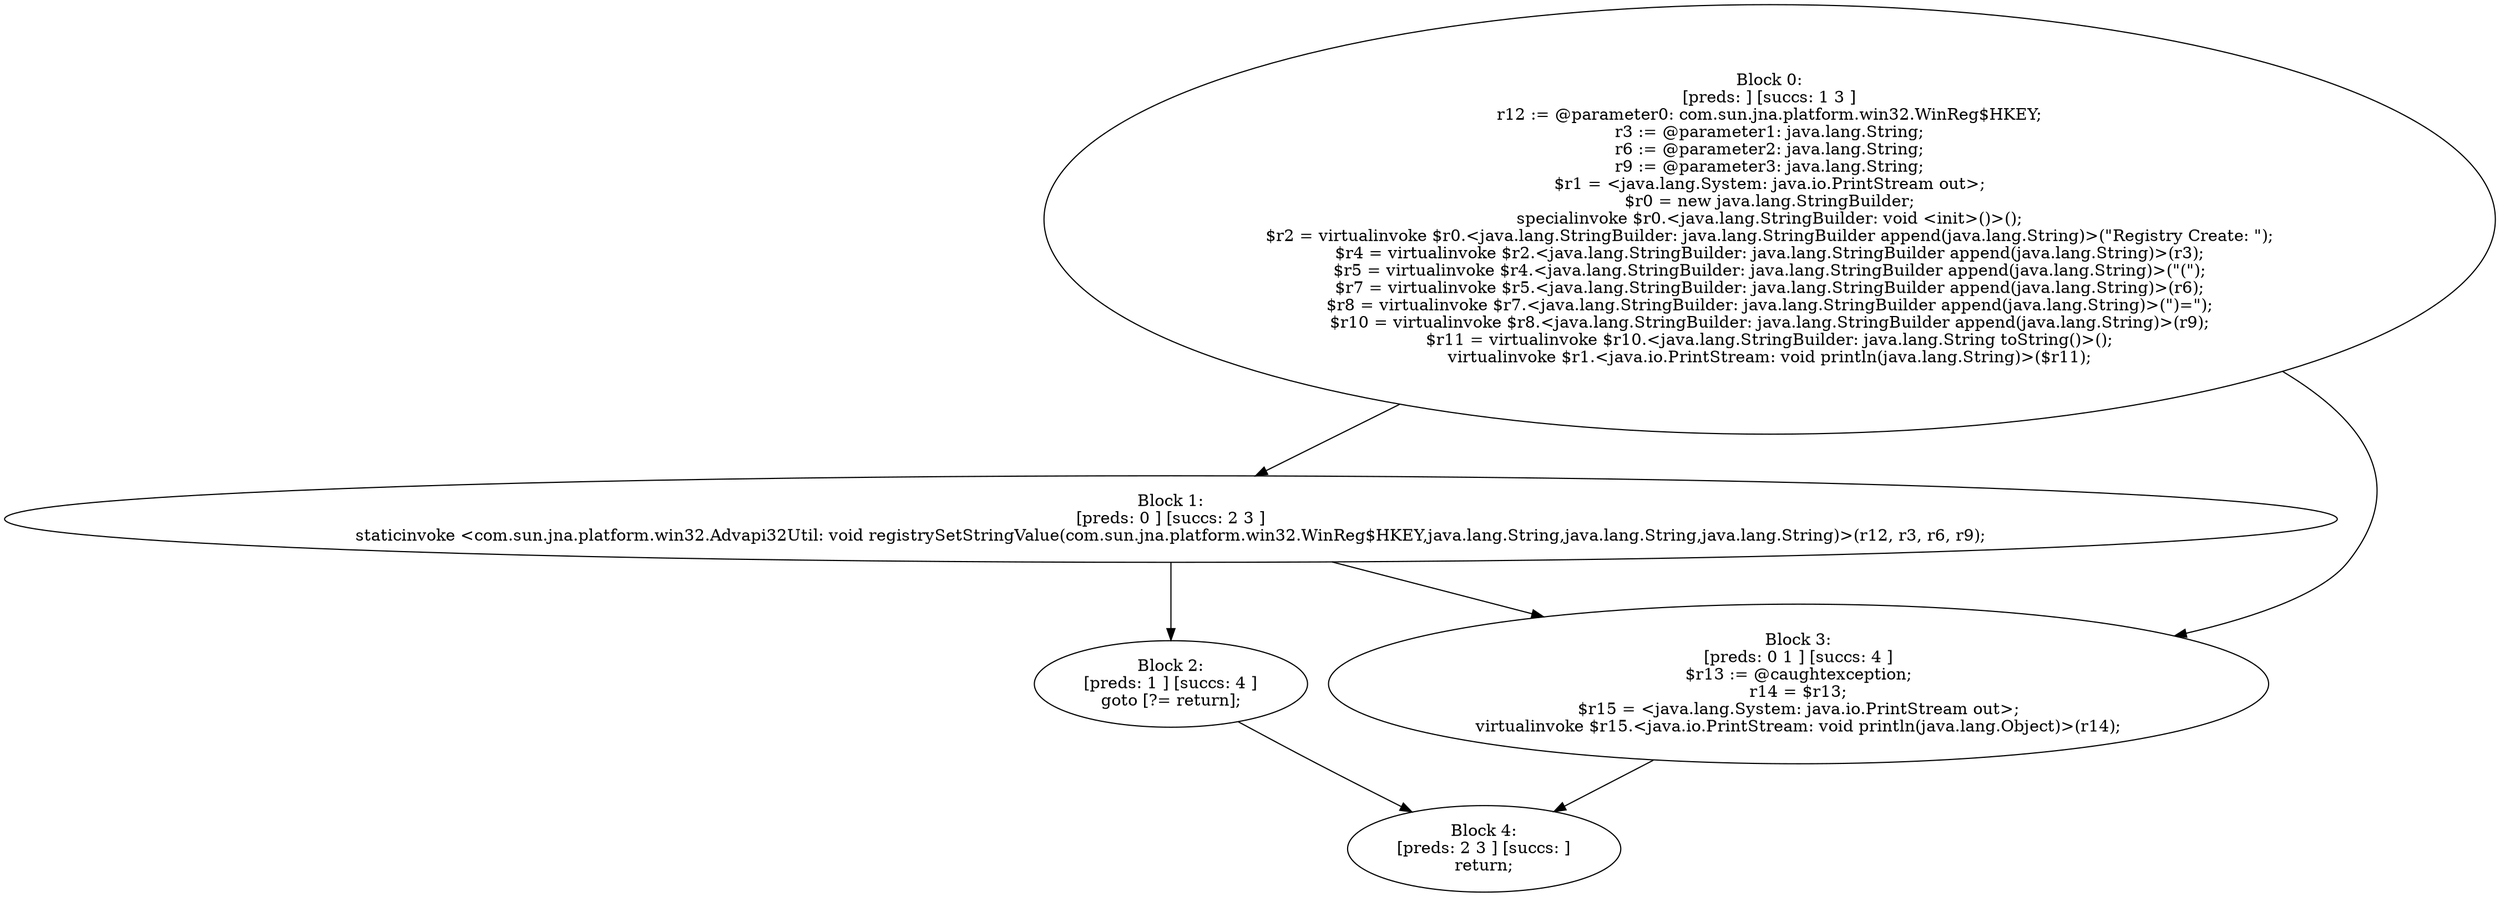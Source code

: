 digraph "unitGraph" {
    "Block 0:
[preds: ] [succs: 1 3 ]
r12 := @parameter0: com.sun.jna.platform.win32.WinReg$HKEY;
r3 := @parameter1: java.lang.String;
r6 := @parameter2: java.lang.String;
r9 := @parameter3: java.lang.String;
$r1 = <java.lang.System: java.io.PrintStream out>;
$r0 = new java.lang.StringBuilder;
specialinvoke $r0.<java.lang.StringBuilder: void <init>()>();
$r2 = virtualinvoke $r0.<java.lang.StringBuilder: java.lang.StringBuilder append(java.lang.String)>(\"Registry Create: \");
$r4 = virtualinvoke $r2.<java.lang.StringBuilder: java.lang.StringBuilder append(java.lang.String)>(r3);
$r5 = virtualinvoke $r4.<java.lang.StringBuilder: java.lang.StringBuilder append(java.lang.String)>(\"(\");
$r7 = virtualinvoke $r5.<java.lang.StringBuilder: java.lang.StringBuilder append(java.lang.String)>(r6);
$r8 = virtualinvoke $r7.<java.lang.StringBuilder: java.lang.StringBuilder append(java.lang.String)>(\")=\");
$r10 = virtualinvoke $r8.<java.lang.StringBuilder: java.lang.StringBuilder append(java.lang.String)>(r9);
$r11 = virtualinvoke $r10.<java.lang.StringBuilder: java.lang.String toString()>();
virtualinvoke $r1.<java.io.PrintStream: void println(java.lang.String)>($r11);
"
    "Block 1:
[preds: 0 ] [succs: 2 3 ]
staticinvoke <com.sun.jna.platform.win32.Advapi32Util: void registrySetStringValue(com.sun.jna.platform.win32.WinReg$HKEY,java.lang.String,java.lang.String,java.lang.String)>(r12, r3, r6, r9);
"
    "Block 2:
[preds: 1 ] [succs: 4 ]
goto [?= return];
"
    "Block 3:
[preds: 0 1 ] [succs: 4 ]
$r13 := @caughtexception;
r14 = $r13;
$r15 = <java.lang.System: java.io.PrintStream out>;
virtualinvoke $r15.<java.io.PrintStream: void println(java.lang.Object)>(r14);
"
    "Block 4:
[preds: 2 3 ] [succs: ]
return;
"
    "Block 0:
[preds: ] [succs: 1 3 ]
r12 := @parameter0: com.sun.jna.platform.win32.WinReg$HKEY;
r3 := @parameter1: java.lang.String;
r6 := @parameter2: java.lang.String;
r9 := @parameter3: java.lang.String;
$r1 = <java.lang.System: java.io.PrintStream out>;
$r0 = new java.lang.StringBuilder;
specialinvoke $r0.<java.lang.StringBuilder: void <init>()>();
$r2 = virtualinvoke $r0.<java.lang.StringBuilder: java.lang.StringBuilder append(java.lang.String)>(\"Registry Create: \");
$r4 = virtualinvoke $r2.<java.lang.StringBuilder: java.lang.StringBuilder append(java.lang.String)>(r3);
$r5 = virtualinvoke $r4.<java.lang.StringBuilder: java.lang.StringBuilder append(java.lang.String)>(\"(\");
$r7 = virtualinvoke $r5.<java.lang.StringBuilder: java.lang.StringBuilder append(java.lang.String)>(r6);
$r8 = virtualinvoke $r7.<java.lang.StringBuilder: java.lang.StringBuilder append(java.lang.String)>(\")=\");
$r10 = virtualinvoke $r8.<java.lang.StringBuilder: java.lang.StringBuilder append(java.lang.String)>(r9);
$r11 = virtualinvoke $r10.<java.lang.StringBuilder: java.lang.String toString()>();
virtualinvoke $r1.<java.io.PrintStream: void println(java.lang.String)>($r11);
"->"Block 1:
[preds: 0 ] [succs: 2 3 ]
staticinvoke <com.sun.jna.platform.win32.Advapi32Util: void registrySetStringValue(com.sun.jna.platform.win32.WinReg$HKEY,java.lang.String,java.lang.String,java.lang.String)>(r12, r3, r6, r9);
";
    "Block 0:
[preds: ] [succs: 1 3 ]
r12 := @parameter0: com.sun.jna.platform.win32.WinReg$HKEY;
r3 := @parameter1: java.lang.String;
r6 := @parameter2: java.lang.String;
r9 := @parameter3: java.lang.String;
$r1 = <java.lang.System: java.io.PrintStream out>;
$r0 = new java.lang.StringBuilder;
specialinvoke $r0.<java.lang.StringBuilder: void <init>()>();
$r2 = virtualinvoke $r0.<java.lang.StringBuilder: java.lang.StringBuilder append(java.lang.String)>(\"Registry Create: \");
$r4 = virtualinvoke $r2.<java.lang.StringBuilder: java.lang.StringBuilder append(java.lang.String)>(r3);
$r5 = virtualinvoke $r4.<java.lang.StringBuilder: java.lang.StringBuilder append(java.lang.String)>(\"(\");
$r7 = virtualinvoke $r5.<java.lang.StringBuilder: java.lang.StringBuilder append(java.lang.String)>(r6);
$r8 = virtualinvoke $r7.<java.lang.StringBuilder: java.lang.StringBuilder append(java.lang.String)>(\")=\");
$r10 = virtualinvoke $r8.<java.lang.StringBuilder: java.lang.StringBuilder append(java.lang.String)>(r9);
$r11 = virtualinvoke $r10.<java.lang.StringBuilder: java.lang.String toString()>();
virtualinvoke $r1.<java.io.PrintStream: void println(java.lang.String)>($r11);
"->"Block 3:
[preds: 0 1 ] [succs: 4 ]
$r13 := @caughtexception;
r14 = $r13;
$r15 = <java.lang.System: java.io.PrintStream out>;
virtualinvoke $r15.<java.io.PrintStream: void println(java.lang.Object)>(r14);
";
    "Block 1:
[preds: 0 ] [succs: 2 3 ]
staticinvoke <com.sun.jna.platform.win32.Advapi32Util: void registrySetStringValue(com.sun.jna.platform.win32.WinReg$HKEY,java.lang.String,java.lang.String,java.lang.String)>(r12, r3, r6, r9);
"->"Block 2:
[preds: 1 ] [succs: 4 ]
goto [?= return];
";
    "Block 1:
[preds: 0 ] [succs: 2 3 ]
staticinvoke <com.sun.jna.platform.win32.Advapi32Util: void registrySetStringValue(com.sun.jna.platform.win32.WinReg$HKEY,java.lang.String,java.lang.String,java.lang.String)>(r12, r3, r6, r9);
"->"Block 3:
[preds: 0 1 ] [succs: 4 ]
$r13 := @caughtexception;
r14 = $r13;
$r15 = <java.lang.System: java.io.PrintStream out>;
virtualinvoke $r15.<java.io.PrintStream: void println(java.lang.Object)>(r14);
";
    "Block 2:
[preds: 1 ] [succs: 4 ]
goto [?= return];
"->"Block 4:
[preds: 2 3 ] [succs: ]
return;
";
    "Block 3:
[preds: 0 1 ] [succs: 4 ]
$r13 := @caughtexception;
r14 = $r13;
$r15 = <java.lang.System: java.io.PrintStream out>;
virtualinvoke $r15.<java.io.PrintStream: void println(java.lang.Object)>(r14);
"->"Block 4:
[preds: 2 3 ] [succs: ]
return;
";
}
